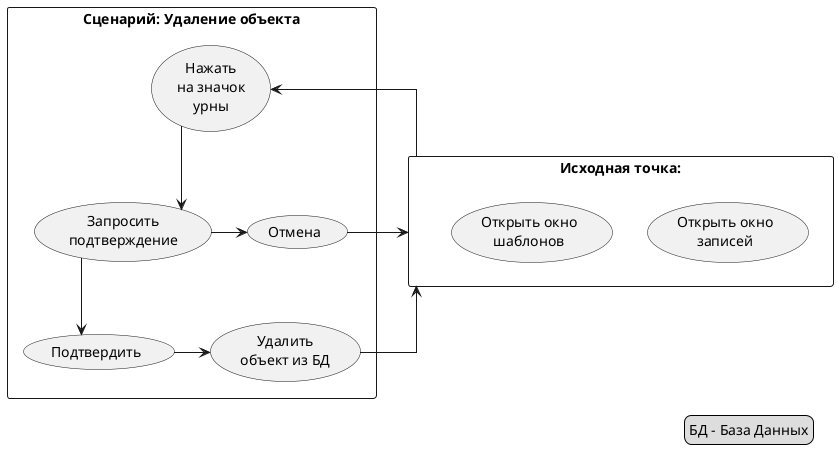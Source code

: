 @startuml

skinparam linetype ortho

rectangle "Исходная точка:" as start_place {
    (Открыть окно\nшаблонов) as template_window
    (Открыть окно\nзаписей) as note_window
}

rectangle "Сценарий: Удаление объекта" {
    (Нажать\nна значок\nурны) as click_on_bin
    (Запросить\nподтверждение) as need_confirm
    (Подтвердить) as confirm
    (Отмена) as cancel
    (Удалить\nобъект из БД) as delete_object
}

legend right
    БД - База Данных
end legend

template_window -[hidden]r- note_window
start_place -u-> click_on_bin
click_on_bin --> need_confirm
confirm -[hidden]u- cancel
need_confirm -r-> confirm
need_confirm -r-> cancel
confirm -r-> delete_object
cancel -r-> start_place
delete_object -u-> start_place

@enduml